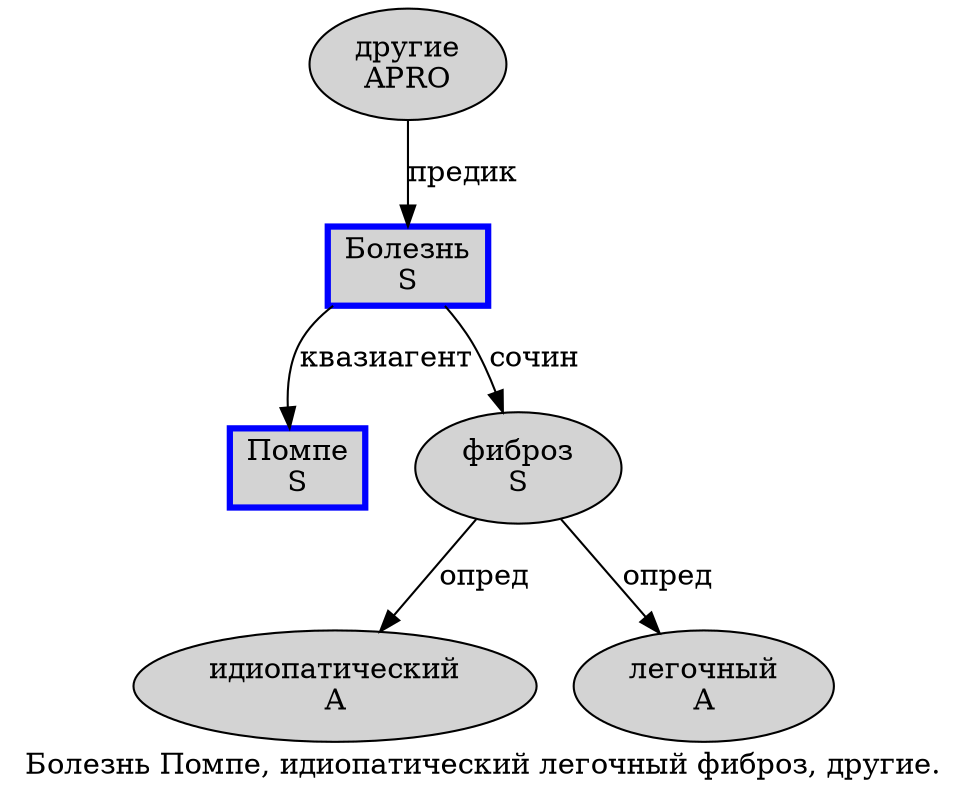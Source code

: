 digraph SENTENCE_525 {
	graph [label="Болезнь Помпе, идиопатический легочный фиброз, другие."]
	node [style=filled]
		0 [label="Болезнь
S" color=blue fillcolor=lightgray penwidth=3 shape=box]
		1 [label="Помпе
S" color=blue fillcolor=lightgray penwidth=3 shape=box]
		3 [label="идиопатический
A" color="" fillcolor=lightgray penwidth=1 shape=ellipse]
		4 [label="легочный
A" color="" fillcolor=lightgray penwidth=1 shape=ellipse]
		5 [label="фиброз
S" color="" fillcolor=lightgray penwidth=1 shape=ellipse]
		7 [label="другие
APRO" color="" fillcolor=lightgray penwidth=1 shape=ellipse]
			5 -> 3 [label="опред"]
			5 -> 4 [label="опред"]
			7 -> 0 [label="предик"]
			0 -> 1 [label="квазиагент"]
			0 -> 5 [label="сочин"]
}